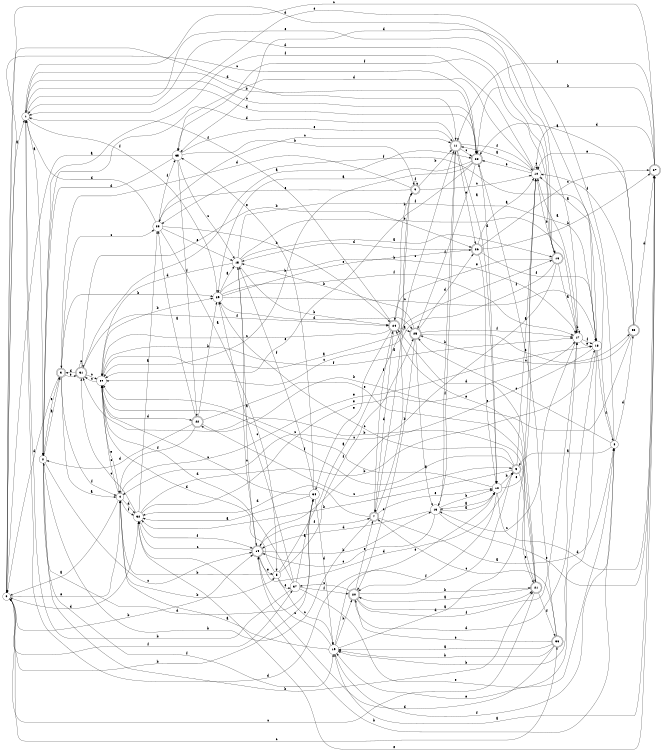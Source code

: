digraph n31_1 {
__start0 [label="" shape="none"];

rankdir=LR;
size="8,5";

s0 [style="filled", color="black", fillcolor="white" shape="circle", label="0"];
s1 [style="filled", color="black", fillcolor="white" shape="circle", label="1"];
s2 [style="filled", color="black", fillcolor="white" shape="circle", label="2"];
s3 [style="rounded,filled", color="black", fillcolor="white" shape="doublecircle", label="3"];
s4 [style="filled", color="black", fillcolor="white" shape="circle", label="4"];
s5 [style="filled", color="black", fillcolor="white" shape="circle", label="5"];
s6 [style="rounded,filled", color="black", fillcolor="white" shape="doublecircle", label="6"];
s7 [style="rounded,filled", color="black", fillcolor="white" shape="doublecircle", label="7"];
s8 [style="filled", color="black", fillcolor="white" shape="circle", label="8"];
s9 [style="rounded,filled", color="black", fillcolor="white" shape="doublecircle", label="9"];
s10 [style="filled", color="black", fillcolor="white" shape="circle", label="10"];
s11 [style="rounded,filled", color="black", fillcolor="white" shape="doublecircle", label="11"];
s12 [style="filled", color="black", fillcolor="white" shape="circle", label="12"];
s13 [style="filled", color="black", fillcolor="white" shape="circle", label="13"];
s14 [style="rounded,filled", color="black", fillcolor="white" shape="doublecircle", label="14"];
s15 [style="filled", color="black", fillcolor="white" shape="circle", label="15"];
s16 [style="rounded,filled", color="black", fillcolor="white" shape="doublecircle", label="16"];
s17 [style="filled", color="black", fillcolor="white" shape="circle", label="17"];
s18 [style="filled", color="black", fillcolor="white" shape="circle", label="18"];
s19 [style="filled", color="black", fillcolor="white" shape="circle", label="19"];
s20 [style="rounded,filled", color="black", fillcolor="white" shape="doublecircle", label="20"];
s21 [style="rounded,filled", color="black", fillcolor="white" shape="doublecircle", label="21"];
s22 [style="rounded,filled", color="black", fillcolor="white" shape="doublecircle", label="22"];
s23 [style="filled", color="black", fillcolor="white" shape="circle", label="23"];
s24 [style="rounded,filled", color="black", fillcolor="white" shape="doublecircle", label="24"];
s25 [style="rounded,filled", color="black", fillcolor="white" shape="doublecircle", label="25"];
s26 [style="rounded,filled", color="black", fillcolor="white" shape="doublecircle", label="26"];
s27 [style="rounded,filled", color="black", fillcolor="white" shape="doublecircle", label="27"];
s28 [style="rounded,filled", color="black", fillcolor="white" shape="doublecircle", label="28"];
s29 [style="filled", color="black", fillcolor="white" shape="circle", label="29"];
s30 [style="filled", color="black", fillcolor="white" shape="circle", label="30"];
s31 [style="rounded,filled", color="black", fillcolor="white" shape="doublecircle", label="31"];
s32 [style="filled", color="black", fillcolor="white" shape="circle", label="32"];
s33 [style="rounded,filled", color="black", fillcolor="white" shape="doublecircle", label="33"];
s34 [style="filled", color="black", fillcolor="white" shape="circle", label="34"];
s35 [style="filled", color="black", fillcolor="white" shape="circle", label="35"];
s36 [style="rounded,filled", color="black", fillcolor="white" shape="doublecircle", label="36"];
s37 [style="filled", color="black", fillcolor="white" shape="circle", label="37"];
s0 -> s1 [label="a"];
s0 -> s14 [label="b"];
s0 -> s36 [label="c"];
s0 -> s11 [label="d"];
s0 -> s4 [label="e"];
s0 -> s37 [label="f"];
s1 -> s2 [label="a"];
s1 -> s28 [label="b"];
s1 -> s28 [label="c"];
s1 -> s28 [label="d"];
s1 -> s16 [label="e"];
s1 -> s29 [label="f"];
s2 -> s3 [label="a"];
s2 -> s21 [label="b"];
s2 -> s14 [label="c"];
s2 -> s34 [label="d"];
s2 -> s3 [label="e"];
s2 -> s19 [label="f"];
s3 -> s4 [label="a"];
s3 -> s29 [label="b"];
s3 -> s23 [label="c"];
s3 -> s0 [label="d"];
s3 -> s31 [label="e"];
s3 -> s4 [label="f"];
s4 -> s0 [label="a"];
s4 -> s5 [label="b"];
s4 -> s30 [label="c"];
s4 -> s32 [label="d"];
s4 -> s18 [label="e"];
s4 -> s32 [label="f"];
s5 -> s6 [label="a"];
s5 -> s4 [label="b"];
s5 -> s19 [label="c"];
s5 -> s30 [label="d"];
s5 -> s37 [label="e"];
s5 -> s25 [label="f"];
s6 -> s7 [label="a"];
s6 -> s11 [label="b"];
s6 -> s10 [label="c"];
s6 -> s3 [label="d"];
s6 -> s23 [label="e"];
s6 -> s6 [label="f"];
s7 -> s8 [label="a"];
s7 -> s2 [label="b"];
s7 -> s11 [label="c"];
s7 -> s32 [label="d"];
s7 -> s12 [label="e"];
s7 -> s24 [label="f"];
s8 -> s9 [label="a"];
s8 -> s32 [label="b"];
s8 -> s25 [label="c"];
s8 -> s33 [label="d"];
s8 -> s1 [label="e"];
s8 -> s23 [label="f"];
s9 -> s10 [label="a"];
s9 -> s32 [label="b"];
s9 -> s29 [label="c"];
s9 -> s1 [label="d"];
s9 -> s21 [label="e"];
s9 -> s30 [label="f"];
s10 -> s11 [label="a"];
s10 -> s16 [label="b"];
s10 -> s10 [label="c"];
s10 -> s35 [label="d"];
s10 -> s28 [label="e"];
s10 -> s2 [label="f"];
s11 -> s12 [label="a"];
s11 -> s13 [label="b"];
s11 -> s28 [label="c"];
s11 -> s2 [label="d"];
s11 -> s26 [label="e"];
s11 -> s10 [label="f"];
s12 -> s13 [label="a"];
s12 -> s9 [label="b"];
s12 -> s30 [label="c"];
s12 -> s27 [label="d"];
s12 -> s10 [label="e"];
s12 -> s20 [label="f"];
s13 -> s12 [label="a"];
s13 -> s12 [label="b"];
s13 -> s14 [label="c"];
s13 -> s14 [label="d"];
s13 -> s27 [label="e"];
s13 -> s11 [label="f"];
s14 -> s15 [label="a"];
s14 -> s13 [label="b"];
s14 -> s32 [label="c"];
s14 -> s9 [label="d"];
s14 -> s5 [label="e"];
s14 -> s7 [label="f"];
s15 -> s16 [label="a"];
s15 -> s24 [label="b"];
s15 -> s14 [label="c"];
s15 -> s30 [label="d"];
s15 -> s17 [label="e"];
s15 -> s18 [label="f"];
s16 -> s17 [label="a"];
s16 -> s14 [label="b"];
s16 -> s30 [label="c"];
s16 -> s1 [label="d"];
s16 -> s24 [label="e"];
s16 -> s35 [label="f"];
s17 -> s10 [label="a"];
s17 -> s17 [label="b"];
s17 -> s13 [label="c"];
s17 -> s0 [label="d"];
s17 -> s18 [label="e"];
s17 -> s18 [label="f"];
s18 -> s10 [label="a"];
s18 -> s19 [label="b"];
s18 -> s4 [label="c"];
s18 -> s35 [label="d"];
s18 -> s19 [label="e"];
s18 -> s8 [label="f"];
s19 -> s4 [label="a"];
s19 -> s20 [label="b"];
s19 -> s14 [label="c"];
s19 -> s10 [label="d"];
s19 -> s12 [label="e"];
s19 -> s8 [label="f"];
s20 -> s21 [label="a"];
s20 -> s21 [label="b"];
s20 -> s37 [label="c"];
s20 -> s17 [label="d"];
s20 -> s7 [label="e"];
s20 -> s17 [label="f"];
s21 -> s20 [label="a"];
s21 -> s22 [label="b"];
s21 -> s0 [label="c"];
s21 -> s24 [label="d"];
s21 -> s24 [label="e"];
s21 -> s36 [label="f"];
s22 -> s23 [label="a"];
s22 -> s29 [label="b"];
s22 -> s9 [label="c"];
s22 -> s2 [label="d"];
s22 -> s21 [label="e"];
s22 -> s4 [label="f"];
s23 -> s5 [label="a"];
s23 -> s24 [label="b"];
s23 -> s11 [label="c"];
s23 -> s1 [label="d"];
s23 -> s15 [label="e"];
s23 -> s35 [label="f"];
s24 -> s25 [label="a"];
s24 -> s6 [label="b"];
s24 -> s30 [label="c"];
s24 -> s7 [label="d"];
s24 -> s34 [label="e"];
s24 -> s1 [label="f"];
s25 -> s13 [label="a"];
s25 -> s15 [label="b"];
s25 -> s20 [label="c"];
s25 -> s26 [label="d"];
s25 -> s33 [label="e"];
s25 -> s17 [label="f"];
s26 -> s10 [label="a"];
s26 -> s27 [label="b"];
s26 -> s27 [label="c"];
s26 -> s15 [label="d"];
s26 -> s12 [label="e"];
s26 -> s18 [label="f"];
s27 -> s19 [label="a"];
s27 -> s28 [label="b"];
s27 -> s1 [label="c"];
s27 -> s10 [label="d"];
s27 -> s32 [label="e"];
s27 -> s11 [label="f"];
s28 -> s29 [label="a"];
s28 -> s30 [label="b"];
s28 -> s0 [label="c"];
s28 -> s12 [label="d"];
s28 -> s30 [label="e"];
s28 -> s25 [label="f"];
s29 -> s15 [label="a"];
s29 -> s17 [label="b"];
s29 -> s18 [label="c"];
s29 -> s25 [label="d"];
s29 -> s26 [label="e"];
s29 -> s17 [label="f"];
s30 -> s16 [label="a"];
s30 -> s29 [label="b"];
s30 -> s31 [label="c"];
s30 -> s22 [label="d"];
s30 -> s4 [label="e"];
s30 -> s17 [label="f"];
s31 -> s28 [label="a"];
s31 -> s26 [label="b"];
s31 -> s30 [label="c"];
s31 -> s3 [label="d"];
s31 -> s31 [label="e"];
s31 -> s24 [label="f"];
s32 -> s23 [label="a"];
s32 -> s18 [label="b"];
s32 -> s31 [label="c"];
s32 -> s0 [label="d"];
s32 -> s17 [label="e"];
s32 -> s14 [label="f"];
s33 -> s28 [label="a"];
s33 -> s31 [label="b"];
s33 -> s25 [label="c"];
s33 -> s27 [label="d"];
s33 -> s10 [label="e"];
s33 -> s10 [label="f"];
s34 -> s32 [label="a"];
s34 -> s0 [label="b"];
s34 -> s30 [label="c"];
s34 -> s19 [label="d"];
s34 -> s35 [label="e"];
s34 -> s15 [label="f"];
s35 -> s0 [label="a"];
s35 -> s6 [label="b"];
s35 -> s15 [label="c"];
s35 -> s2 [label="d"];
s35 -> s11 [label="e"];
s35 -> s22 [label="f"];
s36 -> s19 [label="a"];
s36 -> s19 [label="b"];
s36 -> s7 [label="c"];
s36 -> s14 [label="d"];
s36 -> s20 [label="e"];
s36 -> s28 [label="f"];
s37 -> s34 [label="a"];
s37 -> s1 [label="b"];
s37 -> s29 [label="c"];
s37 -> s30 [label="d"];
s37 -> s8 [label="e"];
s37 -> s20 [label="f"];

}